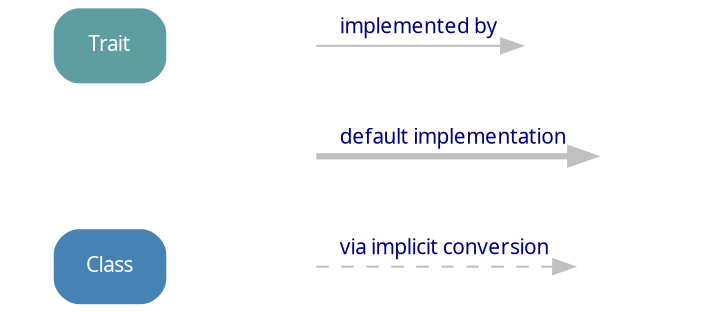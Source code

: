 // dot graphs for the Scala 2.13 Collections API
// legend
// (C) 2010 by Mathias

digraph legend {
  bgcolor=transparent
  ranksep=0

  // layout help
  node [shape=point, style=invis]
  edge [style=invis]
  Level0 -> Level1 -> Level2

  // node definitions
  node [shape=box, style="rounded, filled", fontname=tahoma, fontsize=10, fontcolor=white, color=none]
  Trait [fillcolor=cadetblue]
  Class [fillcolor=steelblue]

  // invisible nodes
  node [shape=plaintext, style=invis]
  Spacer; A; B; C; D; E; F

  // edges
  edge [style=solid, color=gray, fontname=tahoma, fontsize=10, fontcolor=navy]
  A -> B [label=" implemented by "]
  C -> D [penwidth=3, label=" default implementation "]
  E -> F [style=dashed, label=" via implicit conversion "]

  // layout
  { rank=same; Level0; Trait; A; B; }
  { rank=same; Level1; Spacer; C; D; }
  { rank=same; Level2; Class; E; F }
}

